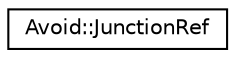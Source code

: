 digraph "Graphical Class Hierarchy"
{
  edge [fontname="Helvetica",fontsize="10",labelfontname="Helvetica",labelfontsize="10"];
  node [fontname="Helvetica",fontsize="10",shape=record];
  rankdir="LR";
  Node0 [label="Avoid::JunctionRef",height=0.2,width=0.4,color="black", fillcolor="white", style="filled",URL="$classAvoid_1_1JunctionRef.html",tooltip="The JunctionRef class represents a fixed or free-floating point that connectors can be attached to..."];
}
